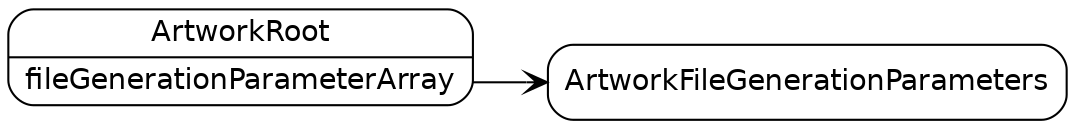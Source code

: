 digraph G {
  rankdir=LR ;
  node [shape=record fontname=helvetica style=rounded] ;
  ArtworkRoot[label="<ArtworkRoot>ArtworkRoot|<fileGenerationParameterArray>fileGenerationParameterArray"] ;
  ArtworkFileGenerationParameters[label="<ArtworkFileGenerationParameters>ArtworkFileGenerationParameters"] ;
  ArtworkRoot:fileGenerationParameterArray -> ArtworkFileGenerationParameters:ArtworkFileGenerationParameters [dir=both arrowtail=none arrowhead=vee] ;
}
